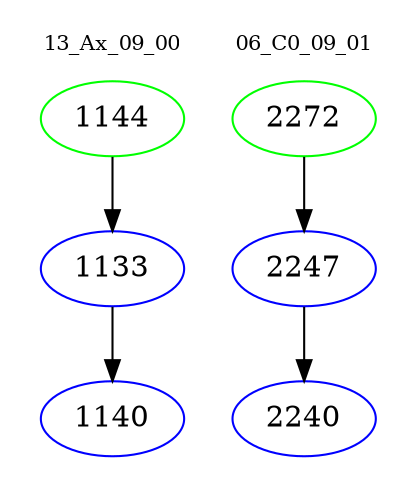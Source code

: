 digraph{
subgraph cluster_0 {
color = white
label = "13_Ax_09_00";
fontsize=10;
T0_1144 [label="1144", color="green"]
T0_1144 -> T0_1133 [color="black"]
T0_1133 [label="1133", color="blue"]
T0_1133 -> T0_1140 [color="black"]
T0_1140 [label="1140", color="blue"]
}
subgraph cluster_1 {
color = white
label = "06_C0_09_01";
fontsize=10;
T1_2272 [label="2272", color="green"]
T1_2272 -> T1_2247 [color="black"]
T1_2247 [label="2247", color="blue"]
T1_2247 -> T1_2240 [color="black"]
T1_2240 [label="2240", color="blue"]
}
}
